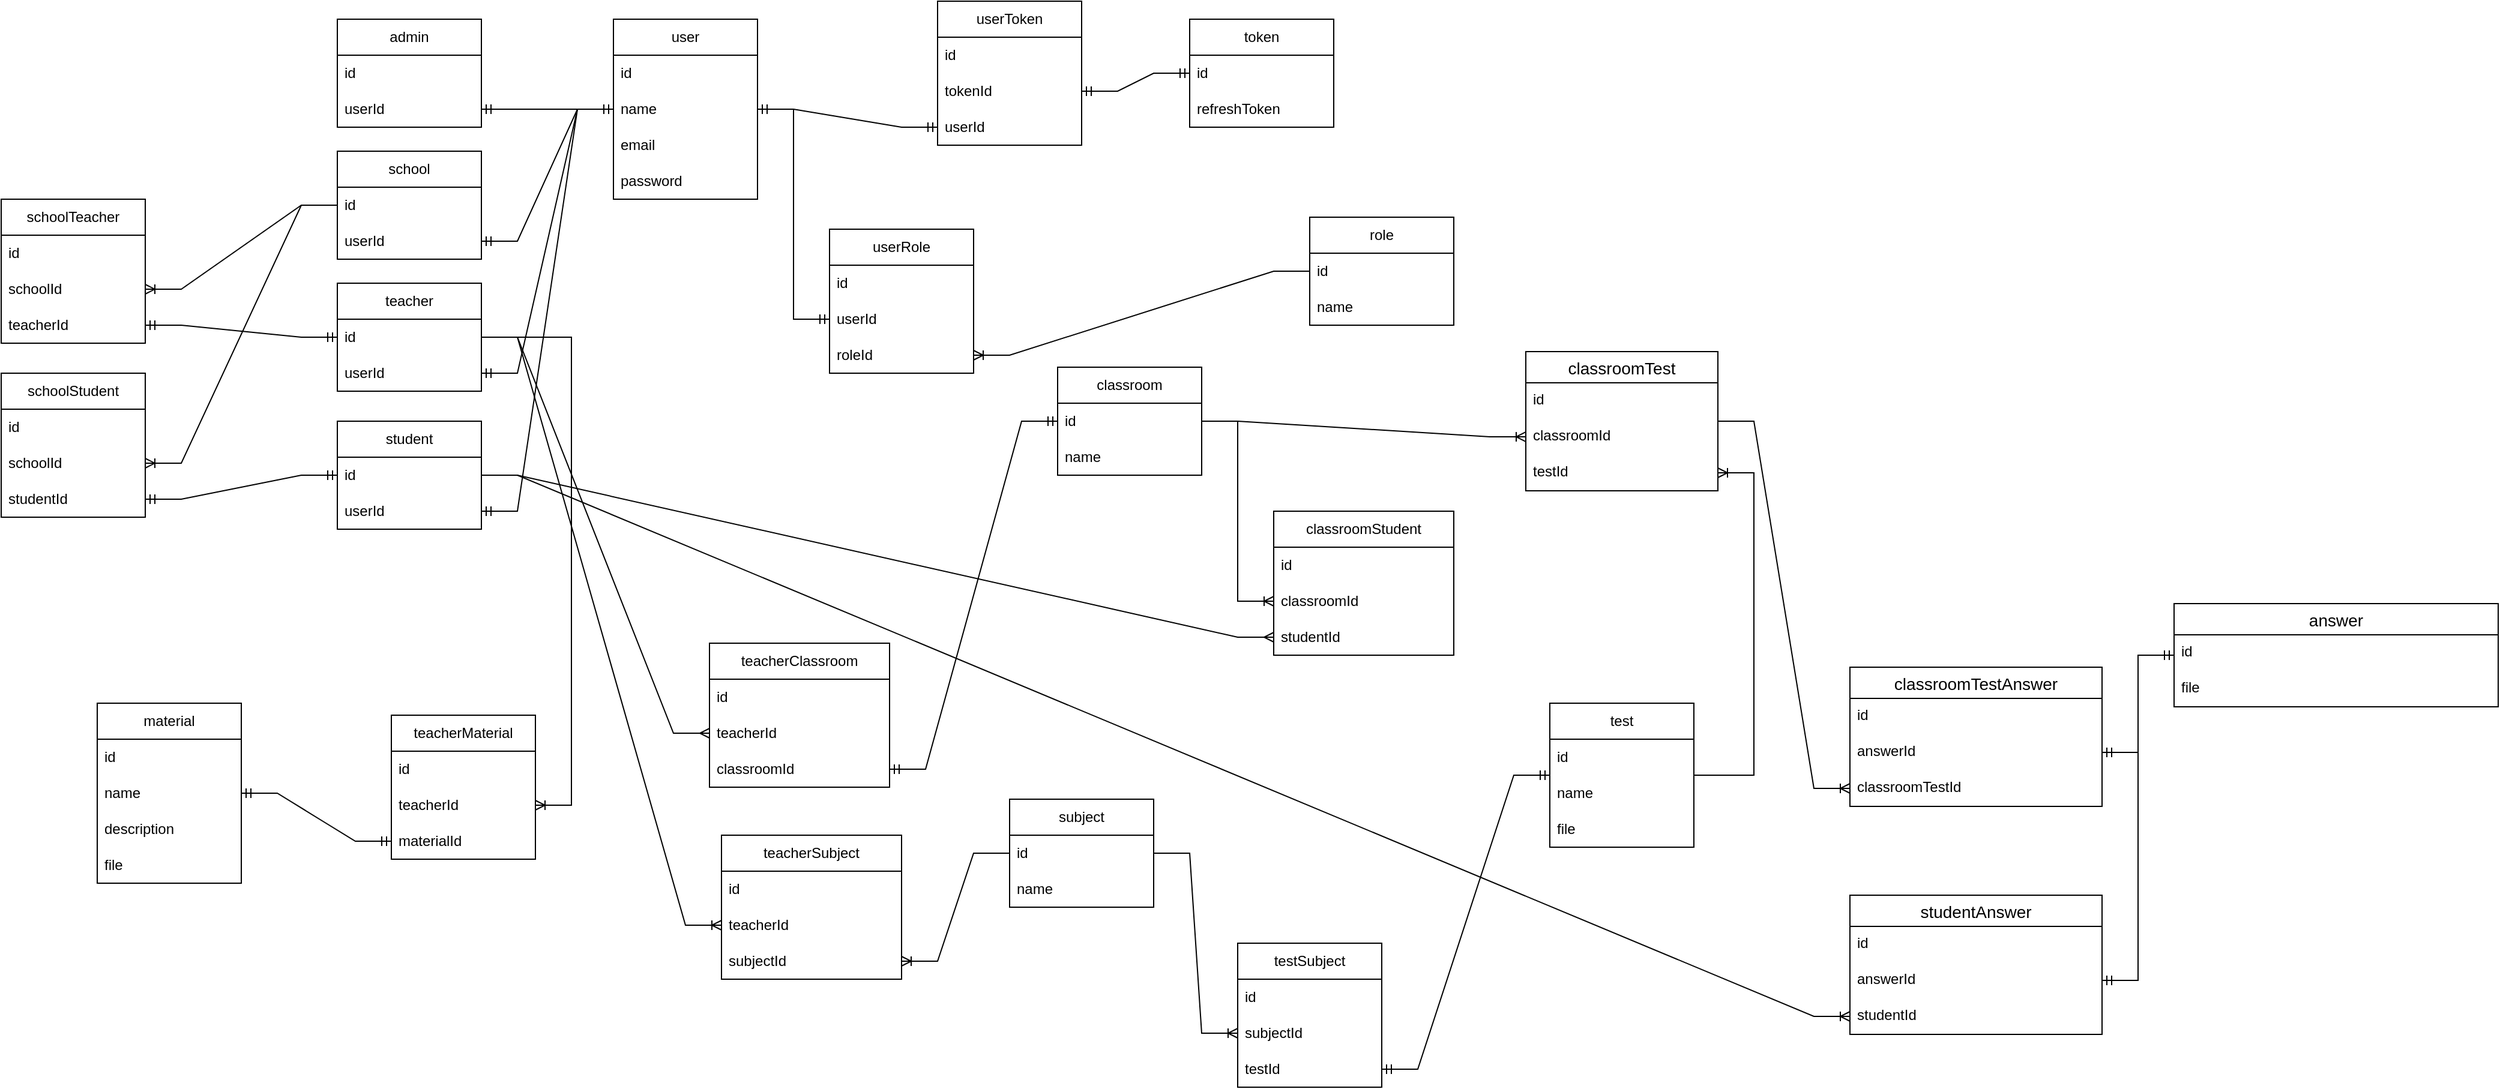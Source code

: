 <mxfile version="21.1.2" type="device">
  <diagram name="Page-1" id="eALL8tD4Tv38lzcRnJ0T">
    <mxGraphModel dx="934" dy="425" grid="1" gridSize="10" guides="1" tooltips="1" connect="1" arrows="1" fold="1" page="1" pageScale="1" pageWidth="850" pageHeight="1100" math="0" shadow="0">
      <root>
        <mxCell id="0" />
        <mxCell id="1" parent="0" />
        <mxCell id="xvfIE4TWABNg3Rq_-1RB-7" value="user" style="swimlane;fontStyle=0;childLayout=stackLayout;horizontal=1;startSize=30;horizontalStack=0;resizeParent=1;resizeParentMax=0;resizeLast=0;collapsible=1;marginBottom=0;whiteSpace=wrap;html=1;" parent="1" vertex="1">
          <mxGeometry x="550" y="30" width="120" height="150" as="geometry" />
        </mxCell>
        <mxCell id="xvfIE4TWABNg3Rq_-1RB-8" value="id" style="text;strokeColor=none;fillColor=none;align=left;verticalAlign=middle;spacingLeft=4;spacingRight=4;overflow=hidden;points=[[0,0.5],[1,0.5]];portConstraint=eastwest;rotatable=0;whiteSpace=wrap;html=1;" parent="xvfIE4TWABNg3Rq_-1RB-7" vertex="1">
          <mxGeometry y="30" width="120" height="30" as="geometry" />
        </mxCell>
        <mxCell id="xvfIE4TWABNg3Rq_-1RB-9" value="name" style="text;strokeColor=none;fillColor=none;align=left;verticalAlign=middle;spacingLeft=4;spacingRight=4;overflow=hidden;points=[[0,0.5],[1,0.5]];portConstraint=eastwest;rotatable=0;whiteSpace=wrap;html=1;" parent="xvfIE4TWABNg3Rq_-1RB-7" vertex="1">
          <mxGeometry y="60" width="120" height="30" as="geometry" />
        </mxCell>
        <mxCell id="xvfIE4TWABNg3Rq_-1RB-10" value="email" style="text;strokeColor=none;fillColor=none;align=left;verticalAlign=middle;spacingLeft=4;spacingRight=4;overflow=hidden;points=[[0,0.5],[1,0.5]];portConstraint=eastwest;rotatable=0;whiteSpace=wrap;html=1;" parent="xvfIE4TWABNg3Rq_-1RB-7" vertex="1">
          <mxGeometry y="90" width="120" height="30" as="geometry" />
        </mxCell>
        <mxCell id="VSKxh8Pu2rIvgMuT44nd-1" value="password" style="text;strokeColor=none;fillColor=none;align=left;verticalAlign=middle;spacingLeft=4;spacingRight=4;overflow=hidden;points=[[0,0.5],[1,0.5]];portConstraint=eastwest;rotatable=0;whiteSpace=wrap;html=1;" vertex="1" parent="xvfIE4TWABNg3Rq_-1RB-7">
          <mxGeometry y="120" width="120" height="30" as="geometry" />
        </mxCell>
        <mxCell id="xvfIE4TWABNg3Rq_-1RB-12" value="userRole" style="swimlane;fontStyle=0;childLayout=stackLayout;horizontal=1;startSize=30;horizontalStack=0;resizeParent=1;resizeParentMax=0;resizeLast=0;collapsible=1;marginBottom=0;whiteSpace=wrap;html=1;" parent="1" vertex="1">
          <mxGeometry x="730" y="205" width="120" height="120" as="geometry" />
        </mxCell>
        <mxCell id="xvfIE4TWABNg3Rq_-1RB-13" value="id" style="text;strokeColor=none;fillColor=none;align=left;verticalAlign=middle;spacingLeft=4;spacingRight=4;overflow=hidden;points=[[0,0.5],[1,0.5]];portConstraint=eastwest;rotatable=0;whiteSpace=wrap;html=1;" parent="xvfIE4TWABNg3Rq_-1RB-12" vertex="1">
          <mxGeometry y="30" width="120" height="30" as="geometry" />
        </mxCell>
        <mxCell id="xvfIE4TWABNg3Rq_-1RB-14" value="userId" style="text;strokeColor=none;fillColor=none;align=left;verticalAlign=middle;spacingLeft=4;spacingRight=4;overflow=hidden;points=[[0,0.5],[1,0.5]];portConstraint=eastwest;rotatable=0;whiteSpace=wrap;html=1;" parent="xvfIE4TWABNg3Rq_-1RB-12" vertex="1">
          <mxGeometry y="60" width="120" height="30" as="geometry" />
        </mxCell>
        <mxCell id="xvfIE4TWABNg3Rq_-1RB-15" value="roleId" style="text;strokeColor=none;fillColor=none;align=left;verticalAlign=middle;spacingLeft=4;spacingRight=4;overflow=hidden;points=[[0,0.5],[1,0.5]];portConstraint=eastwest;rotatable=0;whiteSpace=wrap;html=1;" parent="xvfIE4TWABNg3Rq_-1RB-12" vertex="1">
          <mxGeometry y="90" width="120" height="30" as="geometry" />
        </mxCell>
        <mxCell id="xvfIE4TWABNg3Rq_-1RB-16" value="role" style="swimlane;fontStyle=0;childLayout=stackLayout;horizontal=1;startSize=30;horizontalStack=0;resizeParent=1;resizeParentMax=0;resizeLast=0;collapsible=1;marginBottom=0;whiteSpace=wrap;html=1;" parent="1" vertex="1">
          <mxGeometry x="1130" y="195" width="120" height="90" as="geometry" />
        </mxCell>
        <mxCell id="xvfIE4TWABNg3Rq_-1RB-17" value="id" style="text;strokeColor=none;fillColor=none;align=left;verticalAlign=middle;spacingLeft=4;spacingRight=4;overflow=hidden;points=[[0,0.5],[1,0.5]];portConstraint=eastwest;rotatable=0;whiteSpace=wrap;html=1;" parent="xvfIE4TWABNg3Rq_-1RB-16" vertex="1">
          <mxGeometry y="30" width="120" height="30" as="geometry" />
        </mxCell>
        <mxCell id="xvfIE4TWABNg3Rq_-1RB-18" value="name" style="text;strokeColor=none;fillColor=none;align=left;verticalAlign=middle;spacingLeft=4;spacingRight=4;overflow=hidden;points=[[0,0.5],[1,0.5]];portConstraint=eastwest;rotatable=0;whiteSpace=wrap;html=1;" parent="xvfIE4TWABNg3Rq_-1RB-16" vertex="1">
          <mxGeometry y="60" width="120" height="30" as="geometry" />
        </mxCell>
        <mxCell id="xvfIE4TWABNg3Rq_-1RB-23" value="" style="edgeStyle=entityRelationEdgeStyle;fontSize=12;html=1;endArrow=ERoneToMany;rounded=0;" parent="1" source="xvfIE4TWABNg3Rq_-1RB-16" target="xvfIE4TWABNg3Rq_-1RB-15" edge="1">
          <mxGeometry width="100" height="100" relative="1" as="geometry">
            <mxPoint x="655" y="225" as="sourcePoint" />
            <mxPoint x="755" y="125" as="targetPoint" />
          </mxGeometry>
        </mxCell>
        <mxCell id="xvfIE4TWABNg3Rq_-1RB-32" value="schoolStudent" style="swimlane;fontStyle=0;childLayout=stackLayout;horizontal=1;startSize=30;horizontalStack=0;resizeParent=1;resizeParentMax=0;resizeLast=0;collapsible=1;marginBottom=0;whiteSpace=wrap;html=1;" parent="1" vertex="1">
          <mxGeometry x="40" y="325" width="120" height="120" as="geometry" />
        </mxCell>
        <mxCell id="xvfIE4TWABNg3Rq_-1RB-33" value="id" style="text;strokeColor=none;fillColor=none;align=left;verticalAlign=middle;spacingLeft=4;spacingRight=4;overflow=hidden;points=[[0,0.5],[1,0.5]];portConstraint=eastwest;rotatable=0;whiteSpace=wrap;html=1;" parent="xvfIE4TWABNg3Rq_-1RB-32" vertex="1">
          <mxGeometry y="30" width="120" height="30" as="geometry" />
        </mxCell>
        <mxCell id="xvfIE4TWABNg3Rq_-1RB-34" value="schoolId" style="text;strokeColor=none;fillColor=none;align=left;verticalAlign=middle;spacingLeft=4;spacingRight=4;overflow=hidden;points=[[0,0.5],[1,0.5]];portConstraint=eastwest;rotatable=0;whiteSpace=wrap;html=1;" parent="xvfIE4TWABNg3Rq_-1RB-32" vertex="1">
          <mxGeometry y="60" width="120" height="30" as="geometry" />
        </mxCell>
        <mxCell id="xvfIE4TWABNg3Rq_-1RB-35" value="studentId" style="text;strokeColor=none;fillColor=none;align=left;verticalAlign=middle;spacingLeft=4;spacingRight=4;overflow=hidden;points=[[0,0.5],[1,0.5]];portConstraint=eastwest;rotatable=0;whiteSpace=wrap;html=1;" parent="xvfIE4TWABNg3Rq_-1RB-32" vertex="1">
          <mxGeometry y="90" width="120" height="30" as="geometry" />
        </mxCell>
        <mxCell id="xvfIE4TWABNg3Rq_-1RB-36" value="student" style="swimlane;fontStyle=0;childLayout=stackLayout;horizontal=1;startSize=30;horizontalStack=0;resizeParent=1;resizeParentMax=0;resizeLast=0;collapsible=1;marginBottom=0;whiteSpace=wrap;html=1;" parent="1" vertex="1">
          <mxGeometry x="320" y="365" width="120" height="90" as="geometry" />
        </mxCell>
        <mxCell id="xvfIE4TWABNg3Rq_-1RB-37" value="id" style="text;strokeColor=none;fillColor=none;align=left;verticalAlign=middle;spacingLeft=4;spacingRight=4;overflow=hidden;points=[[0,0.5],[1,0.5]];portConstraint=eastwest;rotatable=0;whiteSpace=wrap;html=1;" parent="xvfIE4TWABNg3Rq_-1RB-36" vertex="1">
          <mxGeometry y="30" width="120" height="30" as="geometry" />
        </mxCell>
        <mxCell id="xvfIE4TWABNg3Rq_-1RB-38" value="userId" style="text;strokeColor=none;fillColor=none;align=left;verticalAlign=middle;spacingLeft=4;spacingRight=4;overflow=hidden;points=[[0,0.5],[1,0.5]];portConstraint=eastwest;rotatable=0;whiteSpace=wrap;html=1;" parent="xvfIE4TWABNg3Rq_-1RB-36" vertex="1">
          <mxGeometry y="60" width="120" height="30" as="geometry" />
        </mxCell>
        <mxCell id="xvfIE4TWABNg3Rq_-1RB-40" value="teacher" style="swimlane;fontStyle=0;childLayout=stackLayout;horizontal=1;startSize=30;horizontalStack=0;resizeParent=1;resizeParentMax=0;resizeLast=0;collapsible=1;marginBottom=0;whiteSpace=wrap;html=1;" parent="1" vertex="1">
          <mxGeometry x="320" y="250" width="120" height="90" as="geometry" />
        </mxCell>
        <mxCell id="xvfIE4TWABNg3Rq_-1RB-41" value="id" style="text;strokeColor=none;fillColor=none;align=left;verticalAlign=middle;spacingLeft=4;spacingRight=4;overflow=hidden;points=[[0,0.5],[1,0.5]];portConstraint=eastwest;rotatable=0;whiteSpace=wrap;html=1;" parent="xvfIE4TWABNg3Rq_-1RB-40" vertex="1">
          <mxGeometry y="30" width="120" height="30" as="geometry" />
        </mxCell>
        <mxCell id="xvfIE4TWABNg3Rq_-1RB-56" value="userId" style="text;strokeColor=none;fillColor=none;align=left;verticalAlign=middle;spacingLeft=4;spacingRight=4;overflow=hidden;points=[[0,0.5],[1,0.5]];portConstraint=eastwest;rotatable=0;whiteSpace=wrap;html=1;" parent="xvfIE4TWABNg3Rq_-1RB-40" vertex="1">
          <mxGeometry y="60" width="120" height="30" as="geometry" />
        </mxCell>
        <mxCell id="xvfIE4TWABNg3Rq_-1RB-44" value="school" style="swimlane;fontStyle=0;childLayout=stackLayout;horizontal=1;startSize=30;horizontalStack=0;resizeParent=1;resizeParentMax=0;resizeLast=0;collapsible=1;marginBottom=0;whiteSpace=wrap;html=1;" parent="1" vertex="1">
          <mxGeometry x="320" y="140" width="120" height="90" as="geometry" />
        </mxCell>
        <mxCell id="xvfIE4TWABNg3Rq_-1RB-45" value="id" style="text;strokeColor=none;fillColor=none;align=left;verticalAlign=middle;spacingLeft=4;spacingRight=4;overflow=hidden;points=[[0,0.5],[1,0.5]];portConstraint=eastwest;rotatable=0;whiteSpace=wrap;html=1;" parent="xvfIE4TWABNg3Rq_-1RB-44" vertex="1">
          <mxGeometry y="30" width="120" height="30" as="geometry" />
        </mxCell>
        <mxCell id="xvfIE4TWABNg3Rq_-1RB-46" value="userId" style="text;strokeColor=none;fillColor=none;align=left;verticalAlign=middle;spacingLeft=4;spacingRight=4;overflow=hidden;points=[[0,0.5],[1,0.5]];portConstraint=eastwest;rotatable=0;whiteSpace=wrap;html=1;" parent="xvfIE4TWABNg3Rq_-1RB-44" vertex="1">
          <mxGeometry y="60" width="120" height="30" as="geometry" />
        </mxCell>
        <mxCell id="xvfIE4TWABNg3Rq_-1RB-48" value="admin" style="swimlane;fontStyle=0;childLayout=stackLayout;horizontal=1;startSize=30;horizontalStack=0;resizeParent=1;resizeParentMax=0;resizeLast=0;collapsible=1;marginBottom=0;whiteSpace=wrap;html=1;" parent="1" vertex="1">
          <mxGeometry x="320" y="30" width="120" height="90" as="geometry" />
        </mxCell>
        <mxCell id="xvfIE4TWABNg3Rq_-1RB-49" value="id" style="text;strokeColor=none;fillColor=none;align=left;verticalAlign=middle;spacingLeft=4;spacingRight=4;overflow=hidden;points=[[0,0.5],[1,0.5]];portConstraint=eastwest;rotatable=0;whiteSpace=wrap;html=1;" parent="xvfIE4TWABNg3Rq_-1RB-48" vertex="1">
          <mxGeometry y="30" width="120" height="30" as="geometry" />
        </mxCell>
        <mxCell id="xvfIE4TWABNg3Rq_-1RB-50" value="userId" style="text;strokeColor=none;fillColor=none;align=left;verticalAlign=middle;spacingLeft=4;spacingRight=4;overflow=hidden;points=[[0,0.5],[1,0.5]];portConstraint=eastwest;rotatable=0;whiteSpace=wrap;html=1;" parent="xvfIE4TWABNg3Rq_-1RB-48" vertex="1">
          <mxGeometry y="60" width="120" height="30" as="geometry" />
        </mxCell>
        <mxCell id="xvfIE4TWABNg3Rq_-1RB-58" value="" style="edgeStyle=entityRelationEdgeStyle;fontSize=12;html=1;endArrow=ERmandOne;startArrow=ERmandOne;rounded=0;" parent="1" source="xvfIE4TWABNg3Rq_-1RB-38" target="xvfIE4TWABNg3Rq_-1RB-7" edge="1">
          <mxGeometry width="100" height="100" relative="1" as="geometry">
            <mxPoint x="380" y="260" as="sourcePoint" />
            <mxPoint x="480" y="160" as="targetPoint" />
          </mxGeometry>
        </mxCell>
        <mxCell id="xvfIE4TWABNg3Rq_-1RB-59" value="" style="edgeStyle=entityRelationEdgeStyle;fontSize=12;html=1;endArrow=ERmandOne;startArrow=ERmandOne;rounded=0;" parent="1" source="xvfIE4TWABNg3Rq_-1RB-46" target="xvfIE4TWABNg3Rq_-1RB-7" edge="1">
          <mxGeometry width="100" height="100" relative="1" as="geometry">
            <mxPoint x="380" y="260" as="sourcePoint" />
            <mxPoint x="480" y="160" as="targetPoint" />
          </mxGeometry>
        </mxCell>
        <mxCell id="xvfIE4TWABNg3Rq_-1RB-60" value="" style="edgeStyle=entityRelationEdgeStyle;fontSize=12;html=1;endArrow=ERmandOne;startArrow=ERmandOne;rounded=0;" parent="1" source="xvfIE4TWABNg3Rq_-1RB-56" target="xvfIE4TWABNg3Rq_-1RB-7" edge="1">
          <mxGeometry width="100" height="100" relative="1" as="geometry">
            <mxPoint x="380" y="260" as="sourcePoint" />
            <mxPoint x="480" y="160" as="targetPoint" />
          </mxGeometry>
        </mxCell>
        <mxCell id="xvfIE4TWABNg3Rq_-1RB-61" value="" style="edgeStyle=entityRelationEdgeStyle;fontSize=12;html=1;endArrow=ERmandOne;startArrow=ERmandOne;rounded=0;" parent="1" source="xvfIE4TWABNg3Rq_-1RB-50" target="xvfIE4TWABNg3Rq_-1RB-7" edge="1">
          <mxGeometry width="100" height="100" relative="1" as="geometry">
            <mxPoint x="380" y="260" as="sourcePoint" />
            <mxPoint x="480" y="160" as="targetPoint" />
          </mxGeometry>
        </mxCell>
        <mxCell id="xvfIE4TWABNg3Rq_-1RB-62" value="" style="edgeStyle=entityRelationEdgeStyle;fontSize=12;html=1;endArrow=ERoneToMany;rounded=0;" parent="1" source="xvfIE4TWABNg3Rq_-1RB-44" target="xvfIE4TWABNg3Rq_-1RB-34" edge="1">
          <mxGeometry width="100" height="100" relative="1" as="geometry">
            <mxPoint x="200" y="380" as="sourcePoint" />
            <mxPoint x="300" y="280" as="targetPoint" />
          </mxGeometry>
        </mxCell>
        <mxCell id="xvfIE4TWABNg3Rq_-1RB-63" value="" style="edgeStyle=entityRelationEdgeStyle;fontSize=12;html=1;endArrow=ERmandOne;startArrow=ERmandOne;rounded=0;" parent="1" source="xvfIE4TWABNg3Rq_-1RB-35" target="xvfIE4TWABNg3Rq_-1RB-36" edge="1">
          <mxGeometry width="100" height="100" relative="1" as="geometry">
            <mxPoint x="200" y="380" as="sourcePoint" />
            <mxPoint x="300" y="280" as="targetPoint" />
          </mxGeometry>
        </mxCell>
        <mxCell id="xvfIE4TWABNg3Rq_-1RB-64" value="schoolTeacher" style="swimlane;fontStyle=0;childLayout=stackLayout;horizontal=1;startSize=30;horizontalStack=0;resizeParent=1;resizeParentMax=0;resizeLast=0;collapsible=1;marginBottom=0;whiteSpace=wrap;html=1;" parent="1" vertex="1">
          <mxGeometry x="40" y="180" width="120" height="120" as="geometry" />
        </mxCell>
        <mxCell id="xvfIE4TWABNg3Rq_-1RB-65" value="id" style="text;strokeColor=none;fillColor=none;align=left;verticalAlign=middle;spacingLeft=4;spacingRight=4;overflow=hidden;points=[[0,0.5],[1,0.5]];portConstraint=eastwest;rotatable=0;whiteSpace=wrap;html=1;" parent="xvfIE4TWABNg3Rq_-1RB-64" vertex="1">
          <mxGeometry y="30" width="120" height="30" as="geometry" />
        </mxCell>
        <mxCell id="xvfIE4TWABNg3Rq_-1RB-66" value="schoolId" style="text;strokeColor=none;fillColor=none;align=left;verticalAlign=middle;spacingLeft=4;spacingRight=4;overflow=hidden;points=[[0,0.5],[1,0.5]];portConstraint=eastwest;rotatable=0;whiteSpace=wrap;html=1;" parent="xvfIE4TWABNg3Rq_-1RB-64" vertex="1">
          <mxGeometry y="60" width="120" height="30" as="geometry" />
        </mxCell>
        <mxCell id="xvfIE4TWABNg3Rq_-1RB-67" value="teacherId" style="text;strokeColor=none;fillColor=none;align=left;verticalAlign=middle;spacingLeft=4;spacingRight=4;overflow=hidden;points=[[0,0.5],[1,0.5]];portConstraint=eastwest;rotatable=0;whiteSpace=wrap;html=1;" parent="xvfIE4TWABNg3Rq_-1RB-64" vertex="1">
          <mxGeometry y="90" width="120" height="30" as="geometry" />
        </mxCell>
        <mxCell id="xvfIE4TWABNg3Rq_-1RB-68" value="" style="edgeStyle=entityRelationEdgeStyle;fontSize=12;html=1;endArrow=ERmandOne;startArrow=ERmandOne;rounded=0;" parent="1" source="xvfIE4TWABNg3Rq_-1RB-67" target="xvfIE4TWABNg3Rq_-1RB-40" edge="1">
          <mxGeometry width="100" height="100" relative="1" as="geometry">
            <mxPoint x="200" y="380" as="sourcePoint" />
            <mxPoint x="300" y="280" as="targetPoint" />
          </mxGeometry>
        </mxCell>
        <mxCell id="xvfIE4TWABNg3Rq_-1RB-69" value="" style="edgeStyle=entityRelationEdgeStyle;fontSize=12;html=1;endArrow=ERoneToMany;rounded=0;" parent="1" source="xvfIE4TWABNg3Rq_-1RB-44" target="xvfIE4TWABNg3Rq_-1RB-66" edge="1">
          <mxGeometry width="100" height="100" relative="1" as="geometry">
            <mxPoint x="200" y="380" as="sourcePoint" />
            <mxPoint x="300" y="280" as="targetPoint" />
          </mxGeometry>
        </mxCell>
        <mxCell id="xvfIE4TWABNg3Rq_-1RB-70" value="subject" style="swimlane;fontStyle=0;childLayout=stackLayout;horizontal=1;startSize=30;horizontalStack=0;resizeParent=1;resizeParentMax=0;resizeLast=0;collapsible=1;marginBottom=0;whiteSpace=wrap;html=1;" parent="1" vertex="1">
          <mxGeometry x="880" y="680" width="120" height="90" as="geometry" />
        </mxCell>
        <mxCell id="xvfIE4TWABNg3Rq_-1RB-71" value="id" style="text;strokeColor=none;fillColor=none;align=left;verticalAlign=middle;spacingLeft=4;spacingRight=4;overflow=hidden;points=[[0,0.5],[1,0.5]];portConstraint=eastwest;rotatable=0;whiteSpace=wrap;html=1;" parent="xvfIE4TWABNg3Rq_-1RB-70" vertex="1">
          <mxGeometry y="30" width="120" height="30" as="geometry" />
        </mxCell>
        <mxCell id="xvfIE4TWABNg3Rq_-1RB-72" value="name" style="text;strokeColor=none;fillColor=none;align=left;verticalAlign=middle;spacingLeft=4;spacingRight=4;overflow=hidden;points=[[0,0.5],[1,0.5]];portConstraint=eastwest;rotatable=0;whiteSpace=wrap;html=1;" parent="xvfIE4TWABNg3Rq_-1RB-70" vertex="1">
          <mxGeometry y="60" width="120" height="30" as="geometry" />
        </mxCell>
        <mxCell id="xvfIE4TWABNg3Rq_-1RB-74" value="test" style="swimlane;fontStyle=0;childLayout=stackLayout;horizontal=1;startSize=30;horizontalStack=0;resizeParent=1;resizeParentMax=0;resizeLast=0;collapsible=1;marginBottom=0;whiteSpace=wrap;html=1;" parent="1" vertex="1">
          <mxGeometry x="1330" y="600" width="120" height="120" as="geometry" />
        </mxCell>
        <mxCell id="xvfIE4TWABNg3Rq_-1RB-75" value="id" style="text;strokeColor=none;fillColor=none;align=left;verticalAlign=middle;spacingLeft=4;spacingRight=4;overflow=hidden;points=[[0,0.5],[1,0.5]];portConstraint=eastwest;rotatable=0;whiteSpace=wrap;html=1;" parent="xvfIE4TWABNg3Rq_-1RB-74" vertex="1">
          <mxGeometry y="30" width="120" height="30" as="geometry" />
        </mxCell>
        <mxCell id="xvfIE4TWABNg3Rq_-1RB-76" value="name" style="text;strokeColor=none;fillColor=none;align=left;verticalAlign=middle;spacingLeft=4;spacingRight=4;overflow=hidden;points=[[0,0.5],[1,0.5]];portConstraint=eastwest;rotatable=0;whiteSpace=wrap;html=1;" parent="xvfIE4TWABNg3Rq_-1RB-74" vertex="1">
          <mxGeometry y="60" width="120" height="30" as="geometry" />
        </mxCell>
        <mxCell id="xvfIE4TWABNg3Rq_-1RB-125" value="file" style="text;strokeColor=none;fillColor=none;align=left;verticalAlign=middle;spacingLeft=4;spacingRight=4;overflow=hidden;points=[[0,0.5],[1,0.5]];portConstraint=eastwest;rotatable=0;whiteSpace=wrap;html=1;" parent="xvfIE4TWABNg3Rq_-1RB-74" vertex="1">
          <mxGeometry y="90" width="120" height="30" as="geometry" />
        </mxCell>
        <mxCell id="xvfIE4TWABNg3Rq_-1RB-77" value="testSubject" style="swimlane;fontStyle=0;childLayout=stackLayout;horizontal=1;startSize=30;horizontalStack=0;resizeParent=1;resizeParentMax=0;resizeLast=0;collapsible=1;marginBottom=0;whiteSpace=wrap;html=1;" parent="1" vertex="1">
          <mxGeometry x="1070" y="800" width="120" height="120" as="geometry" />
        </mxCell>
        <mxCell id="xvfIE4TWABNg3Rq_-1RB-78" value="id" style="text;strokeColor=none;fillColor=none;align=left;verticalAlign=middle;spacingLeft=4;spacingRight=4;overflow=hidden;points=[[0,0.5],[1,0.5]];portConstraint=eastwest;rotatable=0;whiteSpace=wrap;html=1;" parent="xvfIE4TWABNg3Rq_-1RB-77" vertex="1">
          <mxGeometry y="30" width="120" height="30" as="geometry" />
        </mxCell>
        <mxCell id="xvfIE4TWABNg3Rq_-1RB-79" value="subjectId" style="text;strokeColor=none;fillColor=none;align=left;verticalAlign=middle;spacingLeft=4;spacingRight=4;overflow=hidden;points=[[0,0.5],[1,0.5]];portConstraint=eastwest;rotatable=0;whiteSpace=wrap;html=1;" parent="xvfIE4TWABNg3Rq_-1RB-77" vertex="1">
          <mxGeometry y="60" width="120" height="30" as="geometry" />
        </mxCell>
        <mxCell id="xvfIE4TWABNg3Rq_-1RB-80" value="testId" style="text;strokeColor=none;fillColor=none;align=left;verticalAlign=middle;spacingLeft=4;spacingRight=4;overflow=hidden;points=[[0,0.5],[1,0.5]];portConstraint=eastwest;rotatable=0;whiteSpace=wrap;html=1;" parent="xvfIE4TWABNg3Rq_-1RB-77" vertex="1">
          <mxGeometry y="90" width="120" height="30" as="geometry" />
        </mxCell>
        <mxCell id="xvfIE4TWABNg3Rq_-1RB-81" value="" style="edgeStyle=entityRelationEdgeStyle;fontSize=12;html=1;endArrow=ERoneToMany;rounded=0;" parent="1" source="xvfIE4TWABNg3Rq_-1RB-70" target="xvfIE4TWABNg3Rq_-1RB-79" edge="1">
          <mxGeometry width="100" height="100" relative="1" as="geometry">
            <mxPoint x="1040" y="900" as="sourcePoint" />
            <mxPoint x="1140" y="800" as="targetPoint" />
          </mxGeometry>
        </mxCell>
        <mxCell id="xvfIE4TWABNg3Rq_-1RB-82" value="" style="edgeStyle=entityRelationEdgeStyle;fontSize=12;html=1;endArrow=ERmandOne;startArrow=ERmandOne;rounded=0;" parent="1" source="xvfIE4TWABNg3Rq_-1RB-80" target="xvfIE4TWABNg3Rq_-1RB-74" edge="1">
          <mxGeometry width="100" height="100" relative="1" as="geometry">
            <mxPoint x="1040" y="900" as="sourcePoint" />
            <mxPoint x="1140" y="800" as="targetPoint" />
          </mxGeometry>
        </mxCell>
        <mxCell id="xvfIE4TWABNg3Rq_-1RB-83" value="classroom" style="swimlane;fontStyle=0;childLayout=stackLayout;horizontal=1;startSize=30;horizontalStack=0;resizeParent=1;resizeParentMax=0;resizeLast=0;collapsible=1;marginBottom=0;whiteSpace=wrap;html=1;" parent="1" vertex="1">
          <mxGeometry x="920" y="320" width="120" height="90" as="geometry" />
        </mxCell>
        <mxCell id="xvfIE4TWABNg3Rq_-1RB-84" value="id" style="text;strokeColor=none;fillColor=none;align=left;verticalAlign=middle;spacingLeft=4;spacingRight=4;overflow=hidden;points=[[0,0.5],[1,0.5]];portConstraint=eastwest;rotatable=0;whiteSpace=wrap;html=1;" parent="xvfIE4TWABNg3Rq_-1RB-83" vertex="1">
          <mxGeometry y="30" width="120" height="30" as="geometry" />
        </mxCell>
        <mxCell id="xvfIE4TWABNg3Rq_-1RB-85" value="name" style="text;strokeColor=none;fillColor=none;align=left;verticalAlign=middle;spacingLeft=4;spacingRight=4;overflow=hidden;points=[[0,0.5],[1,0.5]];portConstraint=eastwest;rotatable=0;whiteSpace=wrap;html=1;" parent="xvfIE4TWABNg3Rq_-1RB-83" vertex="1">
          <mxGeometry y="60" width="120" height="30" as="geometry" />
        </mxCell>
        <mxCell id="xvfIE4TWABNg3Rq_-1RB-89" value="classroomStudent" style="swimlane;fontStyle=0;childLayout=stackLayout;horizontal=1;startSize=30;horizontalStack=0;resizeParent=1;resizeParentMax=0;resizeLast=0;collapsible=1;marginBottom=0;whiteSpace=wrap;html=1;" parent="1" vertex="1">
          <mxGeometry x="1100" y="440" width="150" height="120" as="geometry" />
        </mxCell>
        <mxCell id="xvfIE4TWABNg3Rq_-1RB-90" value="id" style="text;strokeColor=none;fillColor=none;align=left;verticalAlign=middle;spacingLeft=4;spacingRight=4;overflow=hidden;points=[[0,0.5],[1,0.5]];portConstraint=eastwest;rotatable=0;whiteSpace=wrap;html=1;" parent="xvfIE4TWABNg3Rq_-1RB-89" vertex="1">
          <mxGeometry y="30" width="150" height="30" as="geometry" />
        </mxCell>
        <mxCell id="xvfIE4TWABNg3Rq_-1RB-91" value="classroomId" style="text;strokeColor=none;fillColor=none;align=left;verticalAlign=middle;spacingLeft=4;spacingRight=4;overflow=hidden;points=[[0,0.5],[1,0.5]];portConstraint=eastwest;rotatable=0;whiteSpace=wrap;html=1;" parent="xvfIE4TWABNg3Rq_-1RB-89" vertex="1">
          <mxGeometry y="60" width="150" height="30" as="geometry" />
        </mxCell>
        <mxCell id="xvfIE4TWABNg3Rq_-1RB-92" value="studentId" style="text;strokeColor=none;fillColor=none;align=left;verticalAlign=middle;spacingLeft=4;spacingRight=4;overflow=hidden;points=[[0,0.5],[1,0.5]];portConstraint=eastwest;rotatable=0;whiteSpace=wrap;html=1;" parent="xvfIE4TWABNg3Rq_-1RB-89" vertex="1">
          <mxGeometry y="90" width="150" height="30" as="geometry" />
        </mxCell>
        <mxCell id="xvfIE4TWABNg3Rq_-1RB-95" value="teacherClassroom" style="swimlane;fontStyle=0;childLayout=stackLayout;horizontal=1;startSize=30;horizontalStack=0;resizeParent=1;resizeParentMax=0;resizeLast=0;collapsible=1;marginBottom=0;whiteSpace=wrap;html=1;" parent="1" vertex="1">
          <mxGeometry x="630" y="550" width="150" height="120" as="geometry" />
        </mxCell>
        <mxCell id="xvfIE4TWABNg3Rq_-1RB-96" value="id" style="text;strokeColor=none;fillColor=none;align=left;verticalAlign=middle;spacingLeft=4;spacingRight=4;overflow=hidden;points=[[0,0.5],[1,0.5]];portConstraint=eastwest;rotatable=0;whiteSpace=wrap;html=1;" parent="xvfIE4TWABNg3Rq_-1RB-95" vertex="1">
          <mxGeometry y="30" width="150" height="30" as="geometry" />
        </mxCell>
        <mxCell id="xvfIE4TWABNg3Rq_-1RB-97" value="teacherId" style="text;strokeColor=none;fillColor=none;align=left;verticalAlign=middle;spacingLeft=4;spacingRight=4;overflow=hidden;points=[[0,0.5],[1,0.5]];portConstraint=eastwest;rotatable=0;whiteSpace=wrap;html=1;" parent="xvfIE4TWABNg3Rq_-1RB-95" vertex="1">
          <mxGeometry y="60" width="150" height="30" as="geometry" />
        </mxCell>
        <mxCell id="xvfIE4TWABNg3Rq_-1RB-98" value="classroomId" style="text;strokeColor=none;fillColor=none;align=left;verticalAlign=middle;spacingLeft=4;spacingRight=4;overflow=hidden;points=[[0,0.5],[1,0.5]];portConstraint=eastwest;rotatable=0;whiteSpace=wrap;html=1;" parent="xvfIE4TWABNg3Rq_-1RB-95" vertex="1">
          <mxGeometry y="90" width="150" height="30" as="geometry" />
        </mxCell>
        <mxCell id="xvfIE4TWABNg3Rq_-1RB-99" value="" style="edgeStyle=entityRelationEdgeStyle;fontSize=12;html=1;endArrow=ERoneToMany;rounded=0;" parent="1" source="xvfIE4TWABNg3Rq_-1RB-83" target="xvfIE4TWABNg3Rq_-1RB-91" edge="1">
          <mxGeometry width="100" height="100" relative="1" as="geometry">
            <mxPoint x="200" y="570" as="sourcePoint" />
            <mxPoint x="300" y="470" as="targetPoint" />
          </mxGeometry>
        </mxCell>
        <mxCell id="xvfIE4TWABNg3Rq_-1RB-100" value="" style="edgeStyle=entityRelationEdgeStyle;fontSize=12;html=1;endArrow=ERmany;rounded=0;" parent="1" source="xvfIE4TWABNg3Rq_-1RB-36" target="xvfIE4TWABNg3Rq_-1RB-92" edge="1">
          <mxGeometry width="100" height="100" relative="1" as="geometry">
            <mxPoint x="200" y="570" as="sourcePoint" />
            <mxPoint x="300" y="470" as="targetPoint" />
          </mxGeometry>
        </mxCell>
        <mxCell id="xvfIE4TWABNg3Rq_-1RB-101" value="" style="edgeStyle=entityRelationEdgeStyle;fontSize=12;html=1;endArrow=ERmany;rounded=0;" parent="1" source="xvfIE4TWABNg3Rq_-1RB-40" target="xvfIE4TWABNg3Rq_-1RB-97" edge="1">
          <mxGeometry width="100" height="100" relative="1" as="geometry">
            <mxPoint x="450" y="400" as="sourcePoint" />
            <mxPoint x="550" y="300" as="targetPoint" />
          </mxGeometry>
        </mxCell>
        <mxCell id="xvfIE4TWABNg3Rq_-1RB-103" value="" style="edgeStyle=entityRelationEdgeStyle;fontSize=12;html=1;endArrow=ERmandOne;startArrow=ERmandOne;rounded=0;" parent="1" source="xvfIE4TWABNg3Rq_-1RB-98" target="xvfIE4TWABNg3Rq_-1RB-83" edge="1">
          <mxGeometry width="100" height="100" relative="1" as="geometry">
            <mxPoint x="450" y="500" as="sourcePoint" />
            <mxPoint x="550" y="400" as="targetPoint" />
          </mxGeometry>
        </mxCell>
        <mxCell id="xvfIE4TWABNg3Rq_-1RB-104" value="material" style="swimlane;fontStyle=0;childLayout=stackLayout;horizontal=1;startSize=30;horizontalStack=0;resizeParent=1;resizeParentMax=0;resizeLast=0;collapsible=1;marginBottom=0;whiteSpace=wrap;html=1;" parent="1" vertex="1">
          <mxGeometry x="120" y="600" width="120" height="150" as="geometry" />
        </mxCell>
        <mxCell id="xvfIE4TWABNg3Rq_-1RB-105" value="id" style="text;strokeColor=none;fillColor=none;align=left;verticalAlign=middle;spacingLeft=4;spacingRight=4;overflow=hidden;points=[[0,0.5],[1,0.5]];portConstraint=eastwest;rotatable=0;whiteSpace=wrap;html=1;" parent="xvfIE4TWABNg3Rq_-1RB-104" vertex="1">
          <mxGeometry y="30" width="120" height="30" as="geometry" />
        </mxCell>
        <mxCell id="xvfIE4TWABNg3Rq_-1RB-106" value="name" style="text;strokeColor=none;fillColor=none;align=left;verticalAlign=middle;spacingLeft=4;spacingRight=4;overflow=hidden;points=[[0,0.5],[1,0.5]];portConstraint=eastwest;rotatable=0;whiteSpace=wrap;html=1;" parent="xvfIE4TWABNg3Rq_-1RB-104" vertex="1">
          <mxGeometry y="60" width="120" height="30" as="geometry" />
        </mxCell>
        <mxCell id="xvfIE4TWABNg3Rq_-1RB-116" value="description" style="text;strokeColor=none;fillColor=none;align=left;verticalAlign=middle;spacingLeft=4;spacingRight=4;overflow=hidden;points=[[0,0.5],[1,0.5]];portConstraint=eastwest;rotatable=0;whiteSpace=wrap;html=1;" parent="xvfIE4TWABNg3Rq_-1RB-104" vertex="1">
          <mxGeometry y="90" width="120" height="30" as="geometry" />
        </mxCell>
        <mxCell id="xvfIE4TWABNg3Rq_-1RB-117" value="file" style="text;strokeColor=none;fillColor=none;align=left;verticalAlign=middle;spacingLeft=4;spacingRight=4;overflow=hidden;points=[[0,0.5],[1,0.5]];portConstraint=eastwest;rotatable=0;whiteSpace=wrap;html=1;" parent="xvfIE4TWABNg3Rq_-1RB-104" vertex="1">
          <mxGeometry y="120" width="120" height="30" as="geometry" />
        </mxCell>
        <mxCell id="xvfIE4TWABNg3Rq_-1RB-118" value="teacherMaterial" style="swimlane;fontStyle=0;childLayout=stackLayout;horizontal=1;startSize=30;horizontalStack=0;resizeParent=1;resizeParentMax=0;resizeLast=0;collapsible=1;marginBottom=0;whiteSpace=wrap;html=1;" parent="1" vertex="1">
          <mxGeometry x="365" y="610" width="120" height="120" as="geometry" />
        </mxCell>
        <mxCell id="xvfIE4TWABNg3Rq_-1RB-119" value="id" style="text;strokeColor=none;fillColor=none;align=left;verticalAlign=middle;spacingLeft=4;spacingRight=4;overflow=hidden;points=[[0,0.5],[1,0.5]];portConstraint=eastwest;rotatable=0;whiteSpace=wrap;html=1;" parent="xvfIE4TWABNg3Rq_-1RB-118" vertex="1">
          <mxGeometry y="30" width="120" height="30" as="geometry" />
        </mxCell>
        <mxCell id="xvfIE4TWABNg3Rq_-1RB-120" value="teacherId" style="text;strokeColor=none;fillColor=none;align=left;verticalAlign=middle;spacingLeft=4;spacingRight=4;overflow=hidden;points=[[0,0.5],[1,0.5]];portConstraint=eastwest;rotatable=0;whiteSpace=wrap;html=1;" parent="xvfIE4TWABNg3Rq_-1RB-118" vertex="1">
          <mxGeometry y="60" width="120" height="30" as="geometry" />
        </mxCell>
        <mxCell id="xvfIE4TWABNg3Rq_-1RB-121" value="materialId" style="text;strokeColor=none;fillColor=none;align=left;verticalAlign=middle;spacingLeft=4;spacingRight=4;overflow=hidden;points=[[0,0.5],[1,0.5]];portConstraint=eastwest;rotatable=0;whiteSpace=wrap;html=1;" parent="xvfIE4TWABNg3Rq_-1RB-118" vertex="1">
          <mxGeometry y="90" width="120" height="30" as="geometry" />
        </mxCell>
        <mxCell id="xvfIE4TWABNg3Rq_-1RB-123" value="" style="edgeStyle=entityRelationEdgeStyle;fontSize=12;html=1;endArrow=ERoneToMany;rounded=0;" parent="1" source="xvfIE4TWABNg3Rq_-1RB-40" target="xvfIE4TWABNg3Rq_-1RB-120" edge="1">
          <mxGeometry width="100" height="100" relative="1" as="geometry">
            <mxPoint x="510" y="630" as="sourcePoint" />
            <mxPoint x="610" y="530" as="targetPoint" />
          </mxGeometry>
        </mxCell>
        <mxCell id="xvfIE4TWABNg3Rq_-1RB-124" value="" style="edgeStyle=entityRelationEdgeStyle;fontSize=12;html=1;endArrow=ERmandOne;startArrow=ERmandOne;rounded=0;" parent="1" source="xvfIE4TWABNg3Rq_-1RB-104" target="xvfIE4TWABNg3Rq_-1RB-121" edge="1">
          <mxGeometry width="100" height="100" relative="1" as="geometry">
            <mxPoint x="510" y="630" as="sourcePoint" />
            <mxPoint x="610" y="530" as="targetPoint" />
          </mxGeometry>
        </mxCell>
        <mxCell id="xvfIE4TWABNg3Rq_-1RB-126" value="teacherSubject" style="swimlane;fontStyle=0;childLayout=stackLayout;horizontal=1;startSize=30;horizontalStack=0;resizeParent=1;resizeParentMax=0;resizeLast=0;collapsible=1;marginBottom=0;whiteSpace=wrap;html=1;" parent="1" vertex="1">
          <mxGeometry x="640" y="710" width="150" height="120" as="geometry" />
        </mxCell>
        <mxCell id="xvfIE4TWABNg3Rq_-1RB-127" value="id" style="text;strokeColor=none;fillColor=none;align=left;verticalAlign=middle;spacingLeft=4;spacingRight=4;overflow=hidden;points=[[0,0.5],[1,0.5]];portConstraint=eastwest;rotatable=0;whiteSpace=wrap;html=1;" parent="xvfIE4TWABNg3Rq_-1RB-126" vertex="1">
          <mxGeometry y="30" width="150" height="30" as="geometry" />
        </mxCell>
        <mxCell id="xvfIE4TWABNg3Rq_-1RB-128" value="teacherId" style="text;strokeColor=none;fillColor=none;align=left;verticalAlign=middle;spacingLeft=4;spacingRight=4;overflow=hidden;points=[[0,0.5],[1,0.5]];portConstraint=eastwest;rotatable=0;whiteSpace=wrap;html=1;" parent="xvfIE4TWABNg3Rq_-1RB-126" vertex="1">
          <mxGeometry y="60" width="150" height="30" as="geometry" />
        </mxCell>
        <mxCell id="xvfIE4TWABNg3Rq_-1RB-129" value="subjectId" style="text;strokeColor=none;fillColor=none;align=left;verticalAlign=middle;spacingLeft=4;spacingRight=4;overflow=hidden;points=[[0,0.5],[1,0.5]];portConstraint=eastwest;rotatable=0;whiteSpace=wrap;html=1;" parent="xvfIE4TWABNg3Rq_-1RB-126" vertex="1">
          <mxGeometry y="90" width="150" height="30" as="geometry" />
        </mxCell>
        <mxCell id="xvfIE4TWABNg3Rq_-1RB-132" value="" style="edgeStyle=entityRelationEdgeStyle;fontSize=12;html=1;endArrow=ERoneToMany;rounded=0;" parent="1" source="xvfIE4TWABNg3Rq_-1RB-70" target="xvfIE4TWABNg3Rq_-1RB-129" edge="1">
          <mxGeometry width="100" height="100" relative="1" as="geometry">
            <mxPoint x="600" y="710" as="sourcePoint" />
            <mxPoint x="700" y="610" as="targetPoint" />
          </mxGeometry>
        </mxCell>
        <mxCell id="xvfIE4TWABNg3Rq_-1RB-133" value="" style="edgeStyle=entityRelationEdgeStyle;fontSize=12;html=1;endArrow=ERoneToMany;rounded=0;" parent="1" source="xvfIE4TWABNg3Rq_-1RB-40" target="xvfIE4TWABNg3Rq_-1RB-128" edge="1">
          <mxGeometry width="100" height="100" relative="1" as="geometry">
            <mxPoint x="570" y="270" as="sourcePoint" />
            <mxPoint x="700" y="610" as="targetPoint" />
          </mxGeometry>
        </mxCell>
        <mxCell id="xvfIE4TWABNg3Rq_-1RB-134" value="classroomTest" style="swimlane;fontStyle=0;childLayout=stackLayout;horizontal=1;startSize=26;horizontalStack=0;resizeParent=1;resizeParentMax=0;resizeLast=0;collapsible=1;marginBottom=0;align=center;fontSize=14;" parent="1" vertex="1">
          <mxGeometry x="1310" y="307" width="160" height="116" as="geometry" />
        </mxCell>
        <mxCell id="xvfIE4TWABNg3Rq_-1RB-135" value="id" style="text;strokeColor=none;fillColor=none;spacingLeft=4;spacingRight=4;overflow=hidden;rotatable=0;points=[[0,0.5],[1,0.5]];portConstraint=eastwest;fontSize=12;whiteSpace=wrap;html=1;" parent="xvfIE4TWABNg3Rq_-1RB-134" vertex="1">
          <mxGeometry y="26" width="160" height="30" as="geometry" />
        </mxCell>
        <mxCell id="xvfIE4TWABNg3Rq_-1RB-136" value="classroomId" style="text;strokeColor=none;fillColor=none;spacingLeft=4;spacingRight=4;overflow=hidden;rotatable=0;points=[[0,0.5],[1,0.5]];portConstraint=eastwest;fontSize=12;whiteSpace=wrap;html=1;" parent="xvfIE4TWABNg3Rq_-1RB-134" vertex="1">
          <mxGeometry y="56" width="160" height="30" as="geometry" />
        </mxCell>
        <mxCell id="xvfIE4TWABNg3Rq_-1RB-137" value="testId" style="text;strokeColor=none;fillColor=none;spacingLeft=4;spacingRight=4;overflow=hidden;rotatable=0;points=[[0,0.5],[1,0.5]];portConstraint=eastwest;fontSize=12;whiteSpace=wrap;html=1;" parent="xvfIE4TWABNg3Rq_-1RB-134" vertex="1">
          <mxGeometry y="86" width="160" height="30" as="geometry" />
        </mxCell>
        <mxCell id="xvfIE4TWABNg3Rq_-1RB-138" value="" style="edgeStyle=entityRelationEdgeStyle;fontSize=12;html=1;endArrow=ERoneToMany;rounded=0;" parent="1" source="xvfIE4TWABNg3Rq_-1RB-83" target="xvfIE4TWABNg3Rq_-1RB-136" edge="1">
          <mxGeometry width="100" height="100" relative="1" as="geometry">
            <mxPoint x="1080" y="400" as="sourcePoint" />
            <mxPoint x="1180" y="300" as="targetPoint" />
          </mxGeometry>
        </mxCell>
        <mxCell id="xvfIE4TWABNg3Rq_-1RB-139" value="" style="edgeStyle=entityRelationEdgeStyle;fontSize=12;html=1;endArrow=ERoneToMany;rounded=0;" parent="1" source="xvfIE4TWABNg3Rq_-1RB-74" target="xvfIE4TWABNg3Rq_-1RB-137" edge="1">
          <mxGeometry width="100" height="100" relative="1" as="geometry">
            <mxPoint x="1080" y="600" as="sourcePoint" />
            <mxPoint x="1180" y="500" as="targetPoint" />
          </mxGeometry>
        </mxCell>
        <mxCell id="xvfIE4TWABNg3Rq_-1RB-145" value="answer" style="swimlane;fontStyle=0;childLayout=stackLayout;horizontal=1;startSize=26;horizontalStack=0;resizeParent=1;resizeParentMax=0;resizeLast=0;collapsible=1;marginBottom=0;align=center;fontSize=14;" parent="1" vertex="1">
          <mxGeometry x="1850" y="517" width="270" height="86" as="geometry" />
        </mxCell>
        <mxCell id="xvfIE4TWABNg3Rq_-1RB-146" value="id" style="text;strokeColor=none;fillColor=none;spacingLeft=4;spacingRight=4;overflow=hidden;rotatable=0;points=[[0,0.5],[1,0.5]];portConstraint=eastwest;fontSize=12;whiteSpace=wrap;html=1;" parent="xvfIE4TWABNg3Rq_-1RB-145" vertex="1">
          <mxGeometry y="26" width="270" height="30" as="geometry" />
        </mxCell>
        <mxCell id="xvfIE4TWABNg3Rq_-1RB-147" value="file" style="text;strokeColor=none;fillColor=none;spacingLeft=4;spacingRight=4;overflow=hidden;rotatable=0;points=[[0,0.5],[1,0.5]];portConstraint=eastwest;fontSize=12;whiteSpace=wrap;html=1;" parent="xvfIE4TWABNg3Rq_-1RB-145" vertex="1">
          <mxGeometry y="56" width="270" height="30" as="geometry" />
        </mxCell>
        <mxCell id="xvfIE4TWABNg3Rq_-1RB-150" value="classroomTestAnswer" style="swimlane;fontStyle=0;childLayout=stackLayout;horizontal=1;startSize=26;horizontalStack=0;resizeParent=1;resizeParentMax=0;resizeLast=0;collapsible=1;marginBottom=0;align=center;fontSize=14;" parent="1" vertex="1">
          <mxGeometry x="1580" y="570" width="210" height="116" as="geometry" />
        </mxCell>
        <mxCell id="xvfIE4TWABNg3Rq_-1RB-151" value="id" style="text;strokeColor=none;fillColor=none;spacingLeft=4;spacingRight=4;overflow=hidden;rotatable=0;points=[[0,0.5],[1,0.5]];portConstraint=eastwest;fontSize=12;whiteSpace=wrap;html=1;" parent="xvfIE4TWABNg3Rq_-1RB-150" vertex="1">
          <mxGeometry y="26" width="210" height="30" as="geometry" />
        </mxCell>
        <mxCell id="xvfIE4TWABNg3Rq_-1RB-152" value="answerId" style="text;strokeColor=none;fillColor=none;spacingLeft=4;spacingRight=4;overflow=hidden;rotatable=0;points=[[0,0.5],[1,0.5]];portConstraint=eastwest;fontSize=12;whiteSpace=wrap;html=1;" parent="xvfIE4TWABNg3Rq_-1RB-150" vertex="1">
          <mxGeometry y="56" width="210" height="30" as="geometry" />
        </mxCell>
        <mxCell id="xvfIE4TWABNg3Rq_-1RB-153" value="classroomTestId" style="text;strokeColor=none;fillColor=none;spacingLeft=4;spacingRight=4;overflow=hidden;rotatable=0;points=[[0,0.5],[1,0.5]];portConstraint=eastwest;fontSize=12;whiteSpace=wrap;html=1;" parent="xvfIE4TWABNg3Rq_-1RB-150" vertex="1">
          <mxGeometry y="86" width="210" height="30" as="geometry" />
        </mxCell>
        <mxCell id="xvfIE4TWABNg3Rq_-1RB-154" value="" style="edgeStyle=entityRelationEdgeStyle;fontSize=12;html=1;endArrow=ERoneToMany;rounded=0;" parent="1" source="xvfIE4TWABNg3Rq_-1RB-134" target="xvfIE4TWABNg3Rq_-1RB-153" edge="1">
          <mxGeometry width="100" height="100" relative="1" as="geometry">
            <mxPoint x="1660" y="630" as="sourcePoint" />
            <mxPoint x="1760" y="530" as="targetPoint" />
          </mxGeometry>
        </mxCell>
        <mxCell id="xvfIE4TWABNg3Rq_-1RB-155" value="" style="edgeStyle=entityRelationEdgeStyle;fontSize=12;html=1;endArrow=ERmandOne;startArrow=ERmandOne;rounded=0;" parent="1" source="xvfIE4TWABNg3Rq_-1RB-152" target="xvfIE4TWABNg3Rq_-1RB-145" edge="1">
          <mxGeometry width="100" height="100" relative="1" as="geometry">
            <mxPoint x="1660" y="630" as="sourcePoint" />
            <mxPoint x="1760" y="530" as="targetPoint" />
          </mxGeometry>
        </mxCell>
        <mxCell id="xvfIE4TWABNg3Rq_-1RB-156" value="studentAnswer" style="swimlane;fontStyle=0;childLayout=stackLayout;horizontal=1;startSize=26;horizontalStack=0;resizeParent=1;resizeParentMax=0;resizeLast=0;collapsible=1;marginBottom=0;align=center;fontSize=14;" parent="1" vertex="1">
          <mxGeometry x="1580" y="760" width="210" height="116" as="geometry" />
        </mxCell>
        <mxCell id="xvfIE4TWABNg3Rq_-1RB-157" value="id" style="text;strokeColor=none;fillColor=none;spacingLeft=4;spacingRight=4;overflow=hidden;rotatable=0;points=[[0,0.5],[1,0.5]];portConstraint=eastwest;fontSize=12;whiteSpace=wrap;html=1;" parent="xvfIE4TWABNg3Rq_-1RB-156" vertex="1">
          <mxGeometry y="26" width="210" height="30" as="geometry" />
        </mxCell>
        <mxCell id="xvfIE4TWABNg3Rq_-1RB-158" value="answerId" style="text;strokeColor=none;fillColor=none;spacingLeft=4;spacingRight=4;overflow=hidden;rotatable=0;points=[[0,0.5],[1,0.5]];portConstraint=eastwest;fontSize=12;whiteSpace=wrap;html=1;" parent="xvfIE4TWABNg3Rq_-1RB-156" vertex="1">
          <mxGeometry y="56" width="210" height="30" as="geometry" />
        </mxCell>
        <mxCell id="xvfIE4TWABNg3Rq_-1RB-159" value="studentId" style="text;strokeColor=none;fillColor=none;spacingLeft=4;spacingRight=4;overflow=hidden;rotatable=0;points=[[0,0.5],[1,0.5]];portConstraint=eastwest;fontSize=12;whiteSpace=wrap;html=1;" parent="xvfIE4TWABNg3Rq_-1RB-156" vertex="1">
          <mxGeometry y="86" width="210" height="30" as="geometry" />
        </mxCell>
        <mxCell id="xvfIE4TWABNg3Rq_-1RB-161" value="" style="edgeStyle=entityRelationEdgeStyle;fontSize=12;html=1;endArrow=ERmandOne;startArrow=ERmandOne;rounded=0;" parent="1" source="xvfIE4TWABNg3Rq_-1RB-158" target="xvfIE4TWABNg3Rq_-1RB-145" edge="1">
          <mxGeometry width="100" height="100" relative="1" as="geometry">
            <mxPoint x="1710" y="650" as="sourcePoint" />
            <mxPoint x="1810" y="550" as="targetPoint" />
          </mxGeometry>
        </mxCell>
        <mxCell id="xvfIE4TWABNg3Rq_-1RB-162" value="" style="edgeStyle=entityRelationEdgeStyle;fontSize=12;html=1;endArrow=ERoneToMany;rounded=0;" parent="1" source="xvfIE4TWABNg3Rq_-1RB-36" target="xvfIE4TWABNg3Rq_-1RB-159" edge="1">
          <mxGeometry width="100" height="100" relative="1" as="geometry">
            <mxPoint x="1380" y="680" as="sourcePoint" />
            <mxPoint x="1480" y="580" as="targetPoint" />
          </mxGeometry>
        </mxCell>
        <mxCell id="xvfIE4TWABNg3Rq_-1RB-163" value="" style="edgeStyle=entityRelationEdgeStyle;fontSize=12;html=1;endArrow=ERmandOne;startArrow=ERmandOne;rounded=0;" parent="1" source="xvfIE4TWABNg3Rq_-1RB-7" target="xvfIE4TWABNg3Rq_-1RB-14" edge="1">
          <mxGeometry width="100" height="100" relative="1" as="geometry">
            <mxPoint x="640" y="290" as="sourcePoint" />
            <mxPoint x="740" y="190" as="targetPoint" />
          </mxGeometry>
        </mxCell>
        <mxCell id="xvfIE4TWABNg3Rq_-1RB-164" value="token" style="swimlane;fontStyle=0;childLayout=stackLayout;horizontal=1;startSize=30;horizontalStack=0;resizeParent=1;resizeParentMax=0;resizeLast=0;collapsible=1;marginBottom=0;whiteSpace=wrap;html=1;" parent="1" vertex="1">
          <mxGeometry x="1030" y="30" width="120" height="90" as="geometry" />
        </mxCell>
        <mxCell id="xvfIE4TWABNg3Rq_-1RB-165" value="id" style="text;strokeColor=none;fillColor=none;align=left;verticalAlign=middle;spacingLeft=4;spacingRight=4;overflow=hidden;points=[[0,0.5],[1,0.5]];portConstraint=eastwest;rotatable=0;whiteSpace=wrap;html=1;" parent="xvfIE4TWABNg3Rq_-1RB-164" vertex="1">
          <mxGeometry y="30" width="120" height="30" as="geometry" />
        </mxCell>
        <mxCell id="xvfIE4TWABNg3Rq_-1RB-166" value="refreshToken" style="text;strokeColor=none;fillColor=none;align=left;verticalAlign=middle;spacingLeft=4;spacingRight=4;overflow=hidden;points=[[0,0.5],[1,0.5]];portConstraint=eastwest;rotatable=0;whiteSpace=wrap;html=1;" parent="xvfIE4TWABNg3Rq_-1RB-164" vertex="1">
          <mxGeometry y="60" width="120" height="30" as="geometry" />
        </mxCell>
        <mxCell id="xvfIE4TWABNg3Rq_-1RB-167" value="userToken" style="swimlane;fontStyle=0;childLayout=stackLayout;horizontal=1;startSize=30;horizontalStack=0;resizeParent=1;resizeParentMax=0;resizeLast=0;collapsible=1;marginBottom=0;whiteSpace=wrap;html=1;" parent="1" vertex="1">
          <mxGeometry x="820" y="15" width="120" height="120" as="geometry" />
        </mxCell>
        <mxCell id="xvfIE4TWABNg3Rq_-1RB-168" value="id" style="text;strokeColor=none;fillColor=none;align=left;verticalAlign=middle;spacingLeft=4;spacingRight=4;overflow=hidden;points=[[0,0.5],[1,0.5]];portConstraint=eastwest;rotatable=0;whiteSpace=wrap;html=1;" parent="xvfIE4TWABNg3Rq_-1RB-167" vertex="1">
          <mxGeometry y="30" width="120" height="30" as="geometry" />
        </mxCell>
        <mxCell id="xvfIE4TWABNg3Rq_-1RB-169" value="tokenId" style="text;strokeColor=none;fillColor=none;align=left;verticalAlign=middle;spacingLeft=4;spacingRight=4;overflow=hidden;points=[[0,0.5],[1,0.5]];portConstraint=eastwest;rotatable=0;whiteSpace=wrap;html=1;" parent="xvfIE4TWABNg3Rq_-1RB-167" vertex="1">
          <mxGeometry y="60" width="120" height="30" as="geometry" />
        </mxCell>
        <mxCell id="xvfIE4TWABNg3Rq_-1RB-170" value="userId" style="text;strokeColor=none;fillColor=none;align=left;verticalAlign=middle;spacingLeft=4;spacingRight=4;overflow=hidden;points=[[0,0.5],[1,0.5]];portConstraint=eastwest;rotatable=0;whiteSpace=wrap;html=1;" parent="xvfIE4TWABNg3Rq_-1RB-167" vertex="1">
          <mxGeometry y="90" width="120" height="30" as="geometry" />
        </mxCell>
        <mxCell id="xvfIE4TWABNg3Rq_-1RB-172" value="" style="edgeStyle=entityRelationEdgeStyle;fontSize=12;html=1;endArrow=ERmandOne;startArrow=ERmandOne;rounded=0;" parent="1" source="xvfIE4TWABNg3Rq_-1RB-7" target="xvfIE4TWABNg3Rq_-1RB-170" edge="1">
          <mxGeometry width="100" height="100" relative="1" as="geometry">
            <mxPoint x="920" y="270" as="sourcePoint" />
            <mxPoint x="1020" y="170" as="targetPoint" />
          </mxGeometry>
        </mxCell>
        <mxCell id="xvfIE4TWABNg3Rq_-1RB-173" value="" style="edgeStyle=entityRelationEdgeStyle;fontSize=12;html=1;endArrow=ERmandOne;startArrow=ERmandOne;rounded=0;" parent="1" source="xvfIE4TWABNg3Rq_-1RB-169" target="xvfIE4TWABNg3Rq_-1RB-164" edge="1">
          <mxGeometry width="100" height="100" relative="1" as="geometry">
            <mxPoint x="920" y="270" as="sourcePoint" />
            <mxPoint x="1020" y="170" as="targetPoint" />
          </mxGeometry>
        </mxCell>
      </root>
    </mxGraphModel>
  </diagram>
</mxfile>
